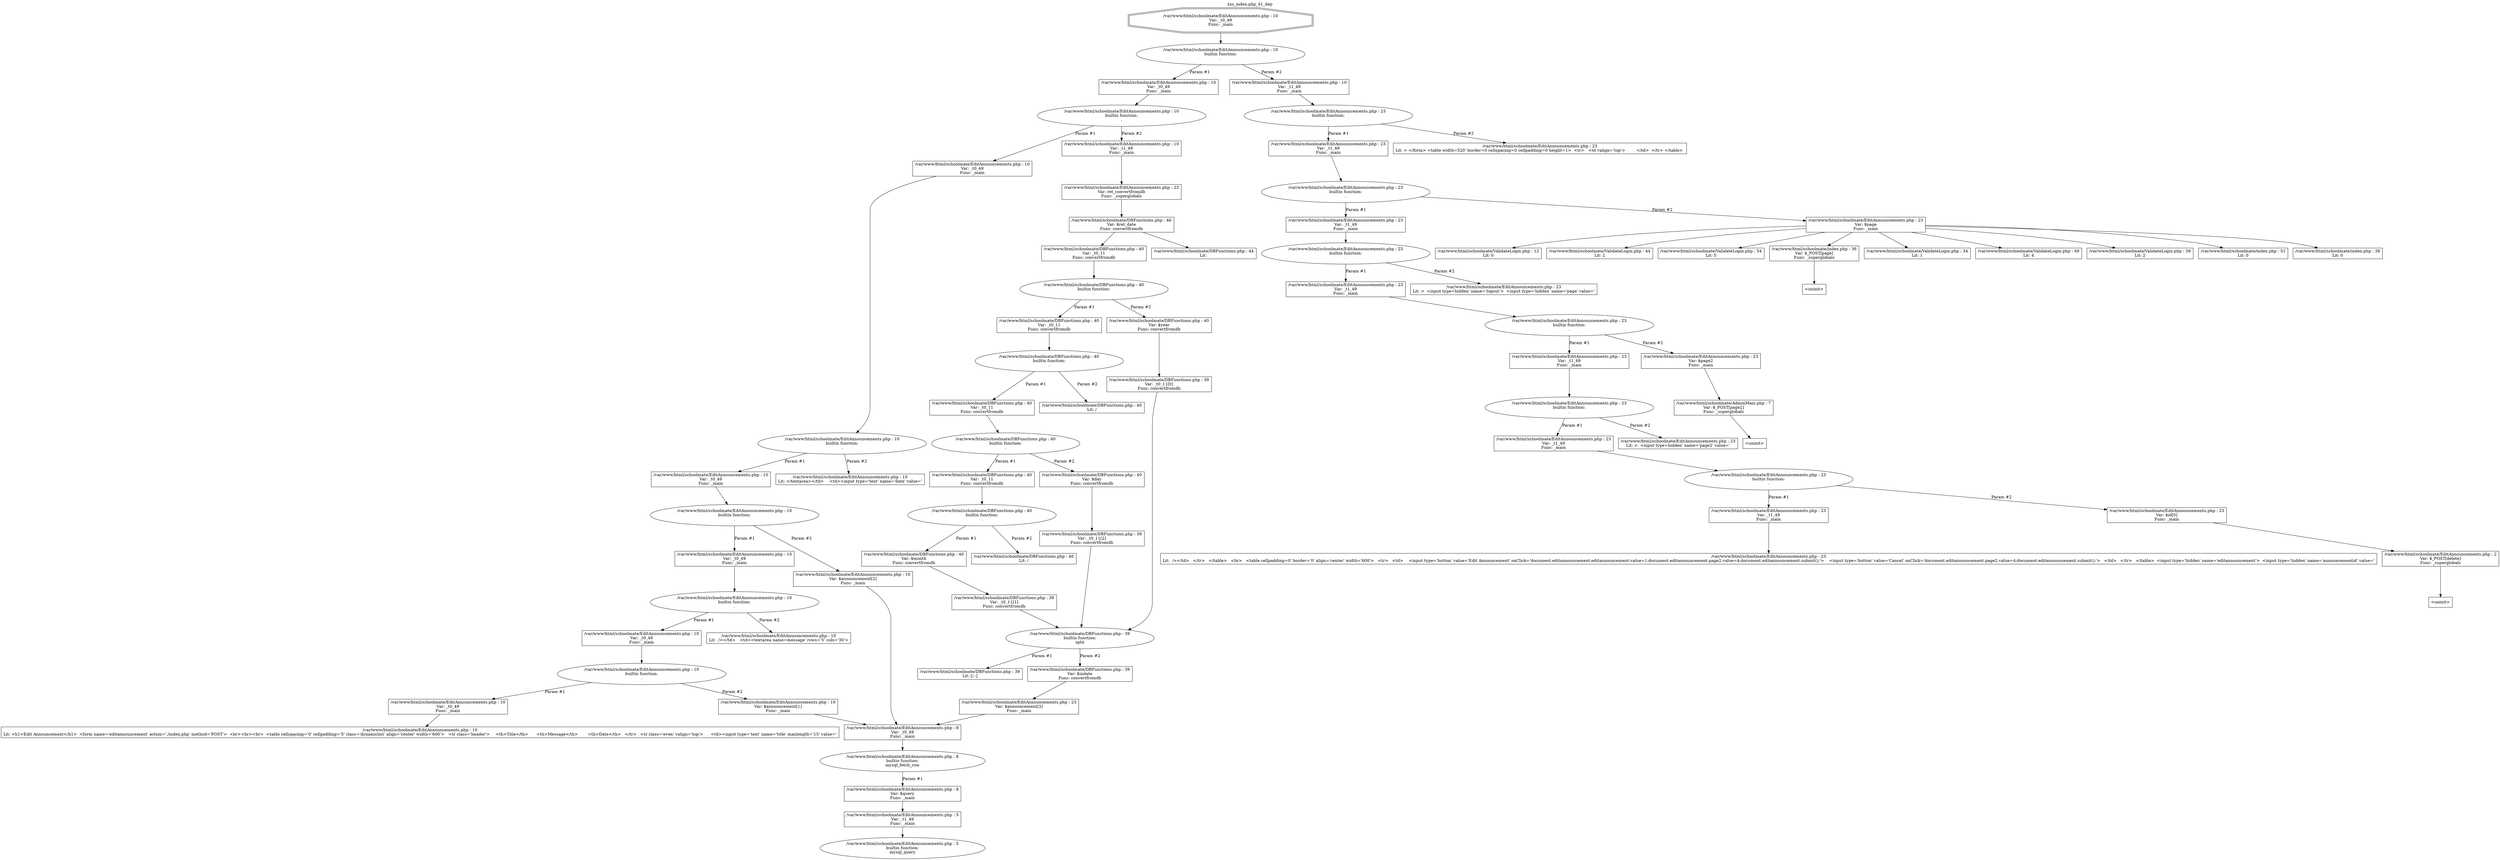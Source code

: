 digraph cfg {
  label="xss_index.php_41_dep";
  labelloc=t;
  n1 [shape=doubleoctagon, label="/var/www/html/schoolmate/EditAnnouncements.php : 10\nVar: _t0_49\nFunc: _main\n"];
  n2 [shape=ellipse, label="/var/www/html/schoolmate/EditAnnouncements.php : 10\nbuiltin function:\n.\n"];
  n3 [shape=box, label="/var/www/html/schoolmate/EditAnnouncements.php : 10\nVar: _t0_49\nFunc: _main\n"];
  n4 [shape=ellipse, label="/var/www/html/schoolmate/EditAnnouncements.php : 10\nbuiltin function:\n.\n"];
  n5 [shape=box, label="/var/www/html/schoolmate/EditAnnouncements.php : 10\nVar: _t0_49\nFunc: _main\n"];
  n6 [shape=ellipse, label="/var/www/html/schoolmate/EditAnnouncements.php : 10\nbuiltin function:\n.\n"];
  n7 [shape=box, label="/var/www/html/schoolmate/EditAnnouncements.php : 10\nVar: _t0_49\nFunc: _main\n"];
  n8 [shape=ellipse, label="/var/www/html/schoolmate/EditAnnouncements.php : 10\nbuiltin function:\n.\n"];
  n9 [shape=box, label="/var/www/html/schoolmate/EditAnnouncements.php : 10\nVar: _t0_49\nFunc: _main\n"];
  n10 [shape=ellipse, label="/var/www/html/schoolmate/EditAnnouncements.php : 10\nbuiltin function:\n.\n"];
  n11 [shape=box, label="/var/www/html/schoolmate/EditAnnouncements.php : 10\nVar: _t0_49\nFunc: _main\n"];
  n12 [shape=ellipse, label="/var/www/html/schoolmate/EditAnnouncements.php : 10\nbuiltin function:\n.\n"];
  n13 [shape=box, label="/var/www/html/schoolmate/EditAnnouncements.php : 10\nVar: _t0_49\nFunc: _main\n"];
  n14 [shape=box, label="/var/www/html/schoolmate/EditAnnouncements.php : 10\nLit: <h1>Edit Announcement</h1>  <form name='editannouncement' action='./index.php' method='POST'>  <br><br><br>  <table cellspacing='0' cellpadding='5' class='dynamiclist' align='center' width='600'>   <tr class='header'>	<th>Title</th>	<th>Message</th>	<th>Date</th>   </tr>   <tr class='even' valign='top'>	<td><input type='text' name='title' maxlength='15' value='\n"];
  n15 [shape=box, label="/var/www/html/schoolmate/EditAnnouncements.php : 10\nVar: $announcement[1]\nFunc: _main\n"];
  n16 [shape=box, label="/var/www/html/schoolmate/EditAnnouncements.php : 8\nVar: _t0_49\nFunc: _main\n"];
  n17 [shape=ellipse, label="/var/www/html/schoolmate/EditAnnouncements.php : 8\nbuiltin function:\nmysql_fetch_row\n"];
  n18 [shape=box, label="/var/www/html/schoolmate/EditAnnouncements.php : 8\nVar: $query\nFunc: _main\n"];
  n19 [shape=box, label="/var/www/html/schoolmate/EditAnnouncements.php : 5\nVar: _t1_49\nFunc: _main\n"];
  n20 [shape=ellipse, label="/var/www/html/schoolmate/EditAnnouncements.php : 5\nbuiltin function:\nmysql_query\n"];
  n21 [shape=box, label="/var/www/html/schoolmate/EditAnnouncements.php : 10\nLit:  /></td>	<td><textarea name=message' rows='5' cols='30'>\n"];
  n22 [shape=box, label="/var/www/html/schoolmate/EditAnnouncements.php : 10\nVar: $announcement[2]\nFunc: _main\n"];
  n23 [shape=box, label="/var/www/html/schoolmate/EditAnnouncements.php : 10\nLit: </textarea></td>	<td><input type='text' name='date' value='\n"];
  n24 [shape=box, label="/var/www/html/schoolmate/EditAnnouncements.php : 10\nVar: _t1_49\nFunc: _main\n"];
  n25 [shape=box, label="/var/www/html/schoolmate/EditAnnouncements.php : 23\nVar: ret_convertfromdb\nFunc: _superglobals\n"];
  n26 [shape=box, label="/var/www/html/schoolmate/DBFunctions.php : 46\nVar: $ret_date\nFunc: convertfromdb\n"];
  n27 [shape=box, label="/var/www/html/schoolmate/DBFunctions.php : 40\nVar: _t0_11\nFunc: convertfromdb\n"];
  n28 [shape=ellipse, label="/var/www/html/schoolmate/DBFunctions.php : 40\nbuiltin function:\n.\n"];
  n29 [shape=box, label="/var/www/html/schoolmate/DBFunctions.php : 40\nVar: _t0_11\nFunc: convertfromdb\n"];
  n30 [shape=ellipse, label="/var/www/html/schoolmate/DBFunctions.php : 40\nbuiltin function:\n.\n"];
  n31 [shape=box, label="/var/www/html/schoolmate/DBFunctions.php : 40\nVar: _t0_11\nFunc: convertfromdb\n"];
  n32 [shape=ellipse, label="/var/www/html/schoolmate/DBFunctions.php : 40\nbuiltin function:\n.\n"];
  n33 [shape=box, label="/var/www/html/schoolmate/DBFunctions.php : 40\nVar: _t0_11\nFunc: convertfromdb\n"];
  n34 [shape=ellipse, label="/var/www/html/schoolmate/DBFunctions.php : 40\nbuiltin function:\n.\n"];
  n35 [shape=box, label="/var/www/html/schoolmate/DBFunctions.php : 40\nVar: $month\nFunc: convertfromdb\n"];
  n36 [shape=box, label="/var/www/html/schoolmate/DBFunctions.php : 39\nVar: _t0_11[1]\nFunc: convertfromdb\n"];
  n37 [shape=ellipse, label="/var/www/html/schoolmate/DBFunctions.php : 39\nbuiltin function:\nsplit\n"];
  n38 [shape=box, label="/var/www/html/schoolmate/DBFunctions.php : 39\nLit: [/.-]\n"];
  n39 [shape=box, label="/var/www/html/schoolmate/DBFunctions.php : 39\nVar: $indate\nFunc: convertfromdb\n"];
  n40 [shape=box, label="/var/www/html/schoolmate/EditAnnouncements.php : 23\nVar: $announcement[3]\nFunc: _main\n"];
  n41 [shape=box, label="/var/www/html/schoolmate/DBFunctions.php : 40\nLit: /\n"];
  n42 [shape=box, label="/var/www/html/schoolmate/DBFunctions.php : 40\nVar: $day\nFunc: convertfromdb\n"];
  n43 [shape=box, label="/var/www/html/schoolmate/DBFunctions.php : 39\nVar: _t0_11[2]\nFunc: convertfromdb\n"];
  n44 [shape=box, label="/var/www/html/schoolmate/DBFunctions.php : 40\nLit: /\n"];
  n45 [shape=box, label="/var/www/html/schoolmate/DBFunctions.php : 40\nVar: $year\nFunc: convertfromdb\n"];
  n46 [shape=box, label="/var/www/html/schoolmate/DBFunctions.php : 39\nVar: _t0_11[0]\nFunc: convertfromdb\n"];
  n47 [shape=box, label="/var/www/html/schoolmate/DBFunctions.php : 44\nLit: \n"];
  n48 [shape=box, label="/var/www/html/schoolmate/EditAnnouncements.php : 10\nVar: _t1_49\nFunc: _main\n"];
  n49 [shape=ellipse, label="/var/www/html/schoolmate/EditAnnouncements.php : 23\nbuiltin function:\n.\n"];
  n50 [shape=box, label="/var/www/html/schoolmate/EditAnnouncements.php : 23\nVar: _t1_49\nFunc: _main\n"];
  n51 [shape=ellipse, label="/var/www/html/schoolmate/EditAnnouncements.php : 23\nbuiltin function:\n.\n"];
  n52 [shape=box, label="/var/www/html/schoolmate/EditAnnouncements.php : 23\nVar: _t1_49\nFunc: _main\n"];
  n53 [shape=ellipse, label="/var/www/html/schoolmate/EditAnnouncements.php : 23\nbuiltin function:\n.\n"];
  n54 [shape=box, label="/var/www/html/schoolmate/EditAnnouncements.php : 23\nVar: _t1_49\nFunc: _main\n"];
  n55 [shape=ellipse, label="/var/www/html/schoolmate/EditAnnouncements.php : 23\nbuiltin function:\n.\n"];
  n56 [shape=box, label="/var/www/html/schoolmate/EditAnnouncements.php : 23\nVar: _t1_49\nFunc: _main\n"];
  n57 [shape=ellipse, label="/var/www/html/schoolmate/EditAnnouncements.php : 23\nbuiltin function:\n.\n"];
  n58 [shape=box, label="/var/www/html/schoolmate/EditAnnouncements.php : 23\nVar: _t1_49\nFunc: _main\n"];
  n59 [shape=ellipse, label="/var/www/html/schoolmate/EditAnnouncements.php : 23\nbuiltin function:\n.\n"];
  n60 [shape=box, label="/var/www/html/schoolmate/EditAnnouncements.php : 23\nVar: _t1_49\nFunc: _main\n"];
  n61 [shape=box, label="/var/www/html/schoolmate/EditAnnouncements.php : 23\nLit:  /></td>   </tr>   </table>   <br>   <table cellpadding=0' border='0' align='center' width='600'>   <tr>   <td>	<input type='button' value='Edit Announcement' onClick='document.editannouncement.editannouncement.value=1;document.editannouncement.page2.value=4;document.editannouncement.submit();'>	<input type='button' value='Cancel' onClick='document.editannouncement.page2.value=4;document.editannouncement.submit();'>   </td>   </tr>   </table>  <input type='hidden' name='editannouncement'>  <input type='hidden' name='announcementid' value='\n"];
  n62 [shape=box, label="/var/www/html/schoolmate/EditAnnouncements.php : 23\nVar: $id[0]\nFunc: _main\n"];
  n63 [shape=box, label="/var/www/html/schoolmate/EditAnnouncements.php : 2\nVar: $_POST[delete]\nFunc: _superglobals\n"];
  n64 [shape=box, label="<uninit>"];
  n65 [shape=box, label="/var/www/html/schoolmate/EditAnnouncements.php : 23\nLit: >  <input type=hidden' name='page2' value='\n"];
  n66 [shape=box, label="/var/www/html/schoolmate/EditAnnouncements.php : 23\nVar: $page2\nFunc: _main\n"];
  n67 [shape=box, label="/var/www/html/schoolmate/AdminMain.php : 7\nVar: $_POST[page2]\nFunc: _superglobals\n"];
  n68 [shape=box, label="<uninit>"];
  n69 [shape=box, label="/var/www/html/schoolmate/EditAnnouncements.php : 23\nLit: >  <input type=hidden' name='logout'>  <input type='hidden' name='page' value='\n"];
  n70 [shape=box, label="/var/www/html/schoolmate/EditAnnouncements.php : 23\nVar: $page\nFunc: _main\n"];
  n71 [shape=box, label="/var/www/html/schoolmate/ValidateLogin.php : 12\nLit: 0\n"];
  n72 [shape=box, label="/var/www/html/schoolmate/ValidateLogin.php : 44\nLit: 2\n"];
  n73 [shape=box, label="/var/www/html/schoolmate/ValidateLogin.php : 54\nLit: 5\n"];
  n74 [shape=box, label="/var/www/html/schoolmate/index.php : 36\nVar: $_POST[page]\nFunc: _superglobals\n"];
  n75 [shape=box, label="<uninit>"];
  n76 [shape=box, label="/var/www/html/schoolmate/ValidateLogin.php : 34\nLit: 1\n"];
  n77 [shape=box, label="/var/www/html/schoolmate/ValidateLogin.php : 49\nLit: 4\n"];
  n78 [shape=box, label="/var/www/html/schoolmate/ValidateLogin.php : 39\nLit: 2\n"];
  n79 [shape=box, label="/var/www/html/schoolmate/index.php : 51\nLit: 0\n"];
  n80 [shape=box, label="/var/www/html/schoolmate/index.php : 39\nLit: 0\n"];
  n81 [shape=box, label="/var/www/html/schoolmate/EditAnnouncements.php : 23\nLit: > </form> <table width=520' border=0 cellspacing=0 cellpadding=0 height=1>  <tr>   <td valign='top'>	&nbsp;   </td>  </tr> </table> \n"];
  n1 -> n2;
  n3 -> n4;
  n5 -> n6;
  n7 -> n8;
  n9 -> n10;
  n11 -> n12;
  n13 -> n14;
  n12 -> n13[label="Param #1"];
  n12 -> n15[label="Param #2"];
  n16 -> n17;
  n19 -> n20;
  n18 -> n19;
  n17 -> n18[label="Param #1"];
  n15 -> n16;
  n10 -> n11[label="Param #1"];
  n10 -> n21[label="Param #2"];
  n8 -> n9[label="Param #1"];
  n8 -> n22[label="Param #2"];
  n22 -> n16;
  n6 -> n7[label="Param #1"];
  n6 -> n23[label="Param #2"];
  n4 -> n5[label="Param #1"];
  n4 -> n24[label="Param #2"];
  n27 -> n28;
  n29 -> n30;
  n31 -> n32;
  n33 -> n34;
  n36 -> n37;
  n37 -> n38[label="Param #1"];
  n37 -> n39[label="Param #2"];
  n40 -> n16;
  n39 -> n40;
  n35 -> n36;
  n34 -> n35[label="Param #1"];
  n34 -> n41[label="Param #2"];
  n32 -> n33[label="Param #1"];
  n32 -> n42[label="Param #2"];
  n43 -> n37;
  n42 -> n43;
  n30 -> n31[label="Param #1"];
  n30 -> n44[label="Param #2"];
  n28 -> n29[label="Param #1"];
  n28 -> n45[label="Param #2"];
  n46 -> n37;
  n45 -> n46;
  n26 -> n27;
  n26 -> n47;
  n25 -> n26;
  n24 -> n25;
  n2 -> n3[label="Param #1"];
  n2 -> n48[label="Param #2"];
  n48 -> n49;
  n50 -> n51;
  n52 -> n53;
  n54 -> n55;
  n56 -> n57;
  n58 -> n59;
  n60 -> n61;
  n59 -> n60[label="Param #1"];
  n59 -> n62[label="Param #2"];
  n63 -> n64;
  n62 -> n63;
  n57 -> n58[label="Param #1"];
  n57 -> n65[label="Param #2"];
  n55 -> n56[label="Param #1"];
  n55 -> n66[label="Param #2"];
  n67 -> n68;
  n66 -> n67;
  n53 -> n54[label="Param #1"];
  n53 -> n69[label="Param #2"];
  n51 -> n52[label="Param #1"];
  n51 -> n70[label="Param #2"];
  n70 -> n71;
  n70 -> n72;
  n70 -> n73;
  n70 -> n74;
  n70 -> n76;
  n70 -> n77;
  n70 -> n78;
  n70 -> n79;
  n70 -> n80;
  n74 -> n75;
  n49 -> n50[label="Param #1"];
  n49 -> n81[label="Param #2"];
}
